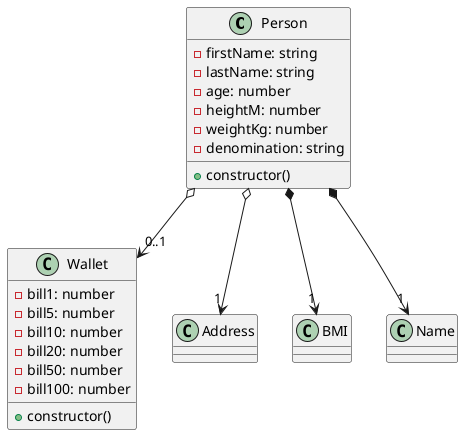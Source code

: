 @startuml Person-wallet

class Person{
  - firstName: string
  - lastName: string
  - age: number
  - heightM: number
  - weightKg: number
  - denomination: string

  + constructor()
}

class Wallet{
  - bill1: number
  - bill5: number
  - bill10: number
  - bill20: number
  - bill50: number
  - bill100: number

  + constructor()
}

Person o--> "0..1" Wallet
Person o--> "1" Address
Person *--> "1" BMI
Person *--> "1" Name

@enduml
